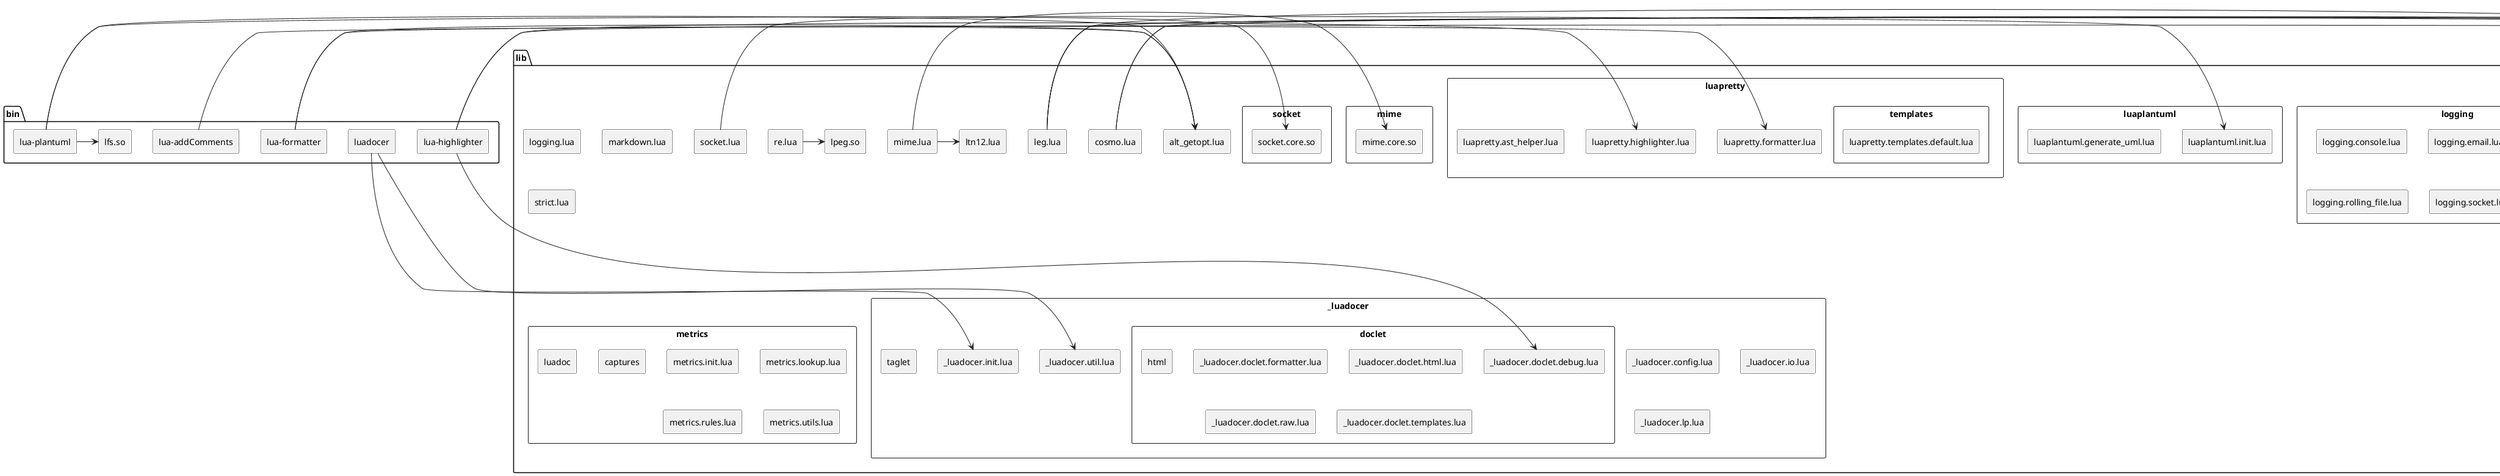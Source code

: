 @startuml
skinparam BackgroundColor transparent
skinparam componentStyle rectangle



package "bin" {
  [luadocer]
  [lua-plantuml]
  [lua-highlighter]
  [lua-formatter]
  [lua-addComments]
  [lfs.so]
}

package "lib" {
    [alt_getopt.lua]
    [cosmo.lua]
    [leg.lua]
    [logging.lua]
    [ltn12.lua]
    [markdown.lua]
    [mime.lua]
    [re.lua]
    [socket.lua]
    [strict.lua]
    [lpeg.so]

    component comments {
        [comments.aliases.lua] 
        [comments.common.lua]
        [comments.custom.lua]
        [comments.explua.lua]
        [comments.init.lua]
        [comments.ldoc.lua]
        [comments.leg.lua]
        [comments.literate.lua]
        [comments.luadoc.lua]
        [comments.templateComments.lua]
    }

    component cosmo {
        [cosmo.fill.lua]
        [cosmo.grammar.lua]
    }

    component leg {
        [leg.grammar.lua]
        [leg.parser.lua]
        [leg.scanner.lua]
    }
    component literate {
        [literate.init.lua]
        [literate.util.lua]
    }
    component logging {
        [logging.console.lua]
        [logging.email.lua]
        [logging.file.lua]
        [logging.rolling_file.lua]
        [logging.socket.lua]
        [logging.sql.lua]
    }
    component _luadocer {
        [_luadocer.config.lua]
        component doclet {
            [_luadocer.doclet.debug.lua]
            [_luadocer.doclet.formatter.lua]
            component html{
                
            }
            [_luadocer.doclet.html.lua]
            [_luadocer.doclet.raw.lua]
            [_luadocer.doclet.templates.lua]
        }
        [_luadocer.init.lua]
        [_luadocer.io.lua]
        [_luadocer.lp.lua]
        component taglet {

        }
        [_luadocer.util.lua]
    }

    component luaplantuml {
        [luaplantuml.generate_uml.lua]
        [luaplantuml.init.lua]
    }
    component luapretty {
        [luapretty.ast_helper.lua]
        [luapretty.formatter.lua]
        [luapretty.highlighter.lua]
        component templates{
            [luapretty.templates.default.lua]
        }
    }    
    component metrics {

        component captures {

        }
        [metrics.init.lua]
        [metrics.lookup.lua]
        component luadoc {

        }
        [metrics.rules.lua]
        component templates {

        }
        [metrics.utils.lua]
    }
    component mime {
        [mime.core.so]
    }
    component socket {
        [socket.core.so]
    }
}

'luadocer
[luadocer]->[_luadocer.init.lua]
[luadocer]->[_luadocer.util.lua]

'lua-addComments
[lua-addComments]->[comments.templateComments.lua]

'lua-formatter
[lua-formatter]->[luapretty.formatter.lua]
[lua-formatter]->[alt_getopt.lua]

'lua-highlighter
[lua-highlighter]->[luapretty.highlighter.lua]
[lua-highlighter]->[alt_getopt.lua]
[lua-highlighter]->[_luadocer.doclet.debug.lua]

'lua-plantuml
[lua-plantuml]->[luaplantuml.init.lua]
[lua-plantuml]->[alt_getopt.lua]
[lua-plantuml]->[lfs.so]


'cosmo
[cosmo.lua]->[cosmo.grammar.lua]
[cosmo.lua]->[cosmo.fill.lua]

'leg
[leg.lua]->[leg.grammar.lua]
[leg.lua]->[leg.scanner.lua]
[leg.lua]->[leg.parser.lua]

'mime
[mime.lua]->[ltn12.lua]
[mime.lua]->[mime.core.so]

're
[re.lua]->[lpeg.so]

'socket
[socket.lua]->[socket.core.so]



@enduml